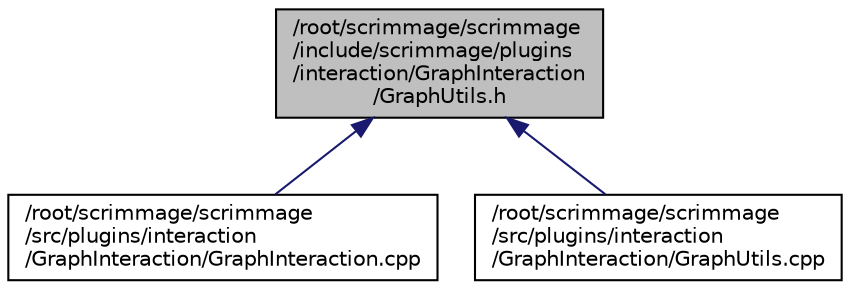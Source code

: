 digraph "/root/scrimmage/scrimmage/include/scrimmage/plugins/interaction/GraphInteraction/GraphUtils.h"
{
 // LATEX_PDF_SIZE
  edge [fontname="Helvetica",fontsize="10",labelfontname="Helvetica",labelfontsize="10"];
  node [fontname="Helvetica",fontsize="10",shape=record];
  Node1 [label="/root/scrimmage/scrimmage\l/include/scrimmage/plugins\l/interaction/GraphInteraction\l/GraphUtils.h",height=0.2,width=0.4,color="black", fillcolor="grey75", style="filled", fontcolor="black",tooltip="Brief file description."];
  Node1 -> Node2 [dir="back",color="midnightblue",fontsize="10",style="solid",fontname="Helvetica"];
  Node2 [label="/root/scrimmage/scrimmage\l/src/plugins/interaction\l/GraphInteraction/GraphInteraction.cpp",height=0.2,width=0.4,color="black", fillcolor="white", style="filled",URL="$GraphInteraction_8cpp.html",tooltip="Brief file description."];
  Node1 -> Node3 [dir="back",color="midnightblue",fontsize="10",style="solid",fontname="Helvetica"];
  Node3 [label="/root/scrimmage/scrimmage\l/src/plugins/interaction\l/GraphInteraction/GraphUtils.cpp",height=0.2,width=0.4,color="black", fillcolor="white", style="filled",URL="$GraphUtils_8cpp.html",tooltip="Brief file description."];
}
